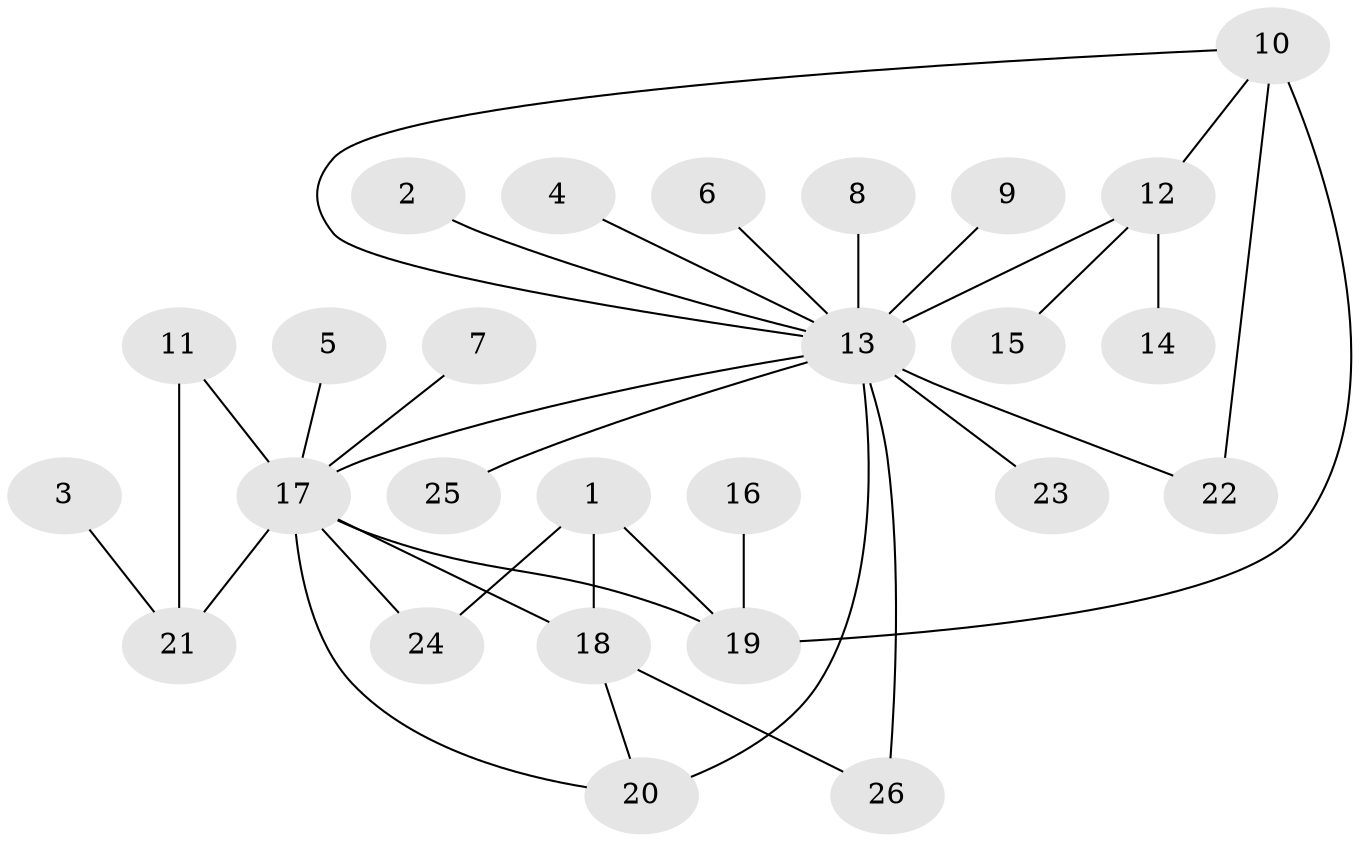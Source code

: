 // original degree distribution, {3: 0.09803921568627451, 9: 0.0196078431372549, 14: 0.0196078431372549, 4: 0.0784313725490196, 5: 0.0784313725490196, 2: 0.21568627450980393, 1: 0.45098039215686275, 8: 0.0196078431372549, 7: 0.0196078431372549}
// Generated by graph-tools (version 1.1) at 2025/49/03/09/25 03:49:53]
// undirected, 26 vertices, 34 edges
graph export_dot {
graph [start="1"]
  node [color=gray90,style=filled];
  1;
  2;
  3;
  4;
  5;
  6;
  7;
  8;
  9;
  10;
  11;
  12;
  13;
  14;
  15;
  16;
  17;
  18;
  19;
  20;
  21;
  22;
  23;
  24;
  25;
  26;
  1 -- 18 [weight=1.0];
  1 -- 19 [weight=1.0];
  1 -- 24 [weight=1.0];
  2 -- 13 [weight=1.0];
  3 -- 21 [weight=1.0];
  4 -- 13 [weight=1.0];
  5 -- 17 [weight=1.0];
  6 -- 13 [weight=1.0];
  7 -- 17 [weight=1.0];
  8 -- 13 [weight=1.0];
  9 -- 13 [weight=1.0];
  10 -- 12 [weight=1.0];
  10 -- 13 [weight=1.0];
  10 -- 19 [weight=2.0];
  10 -- 22 [weight=1.0];
  11 -- 17 [weight=2.0];
  11 -- 21 [weight=1.0];
  12 -- 13 [weight=2.0];
  12 -- 14 [weight=1.0];
  12 -- 15 [weight=1.0];
  13 -- 17 [weight=1.0];
  13 -- 20 [weight=2.0];
  13 -- 22 [weight=1.0];
  13 -- 23 [weight=2.0];
  13 -- 25 [weight=1.0];
  13 -- 26 [weight=1.0];
  16 -- 19 [weight=1.0];
  17 -- 18 [weight=1.0];
  17 -- 19 [weight=1.0];
  17 -- 20 [weight=1.0];
  17 -- 21 [weight=1.0];
  17 -- 24 [weight=1.0];
  18 -- 20 [weight=1.0];
  18 -- 26 [weight=1.0];
}
